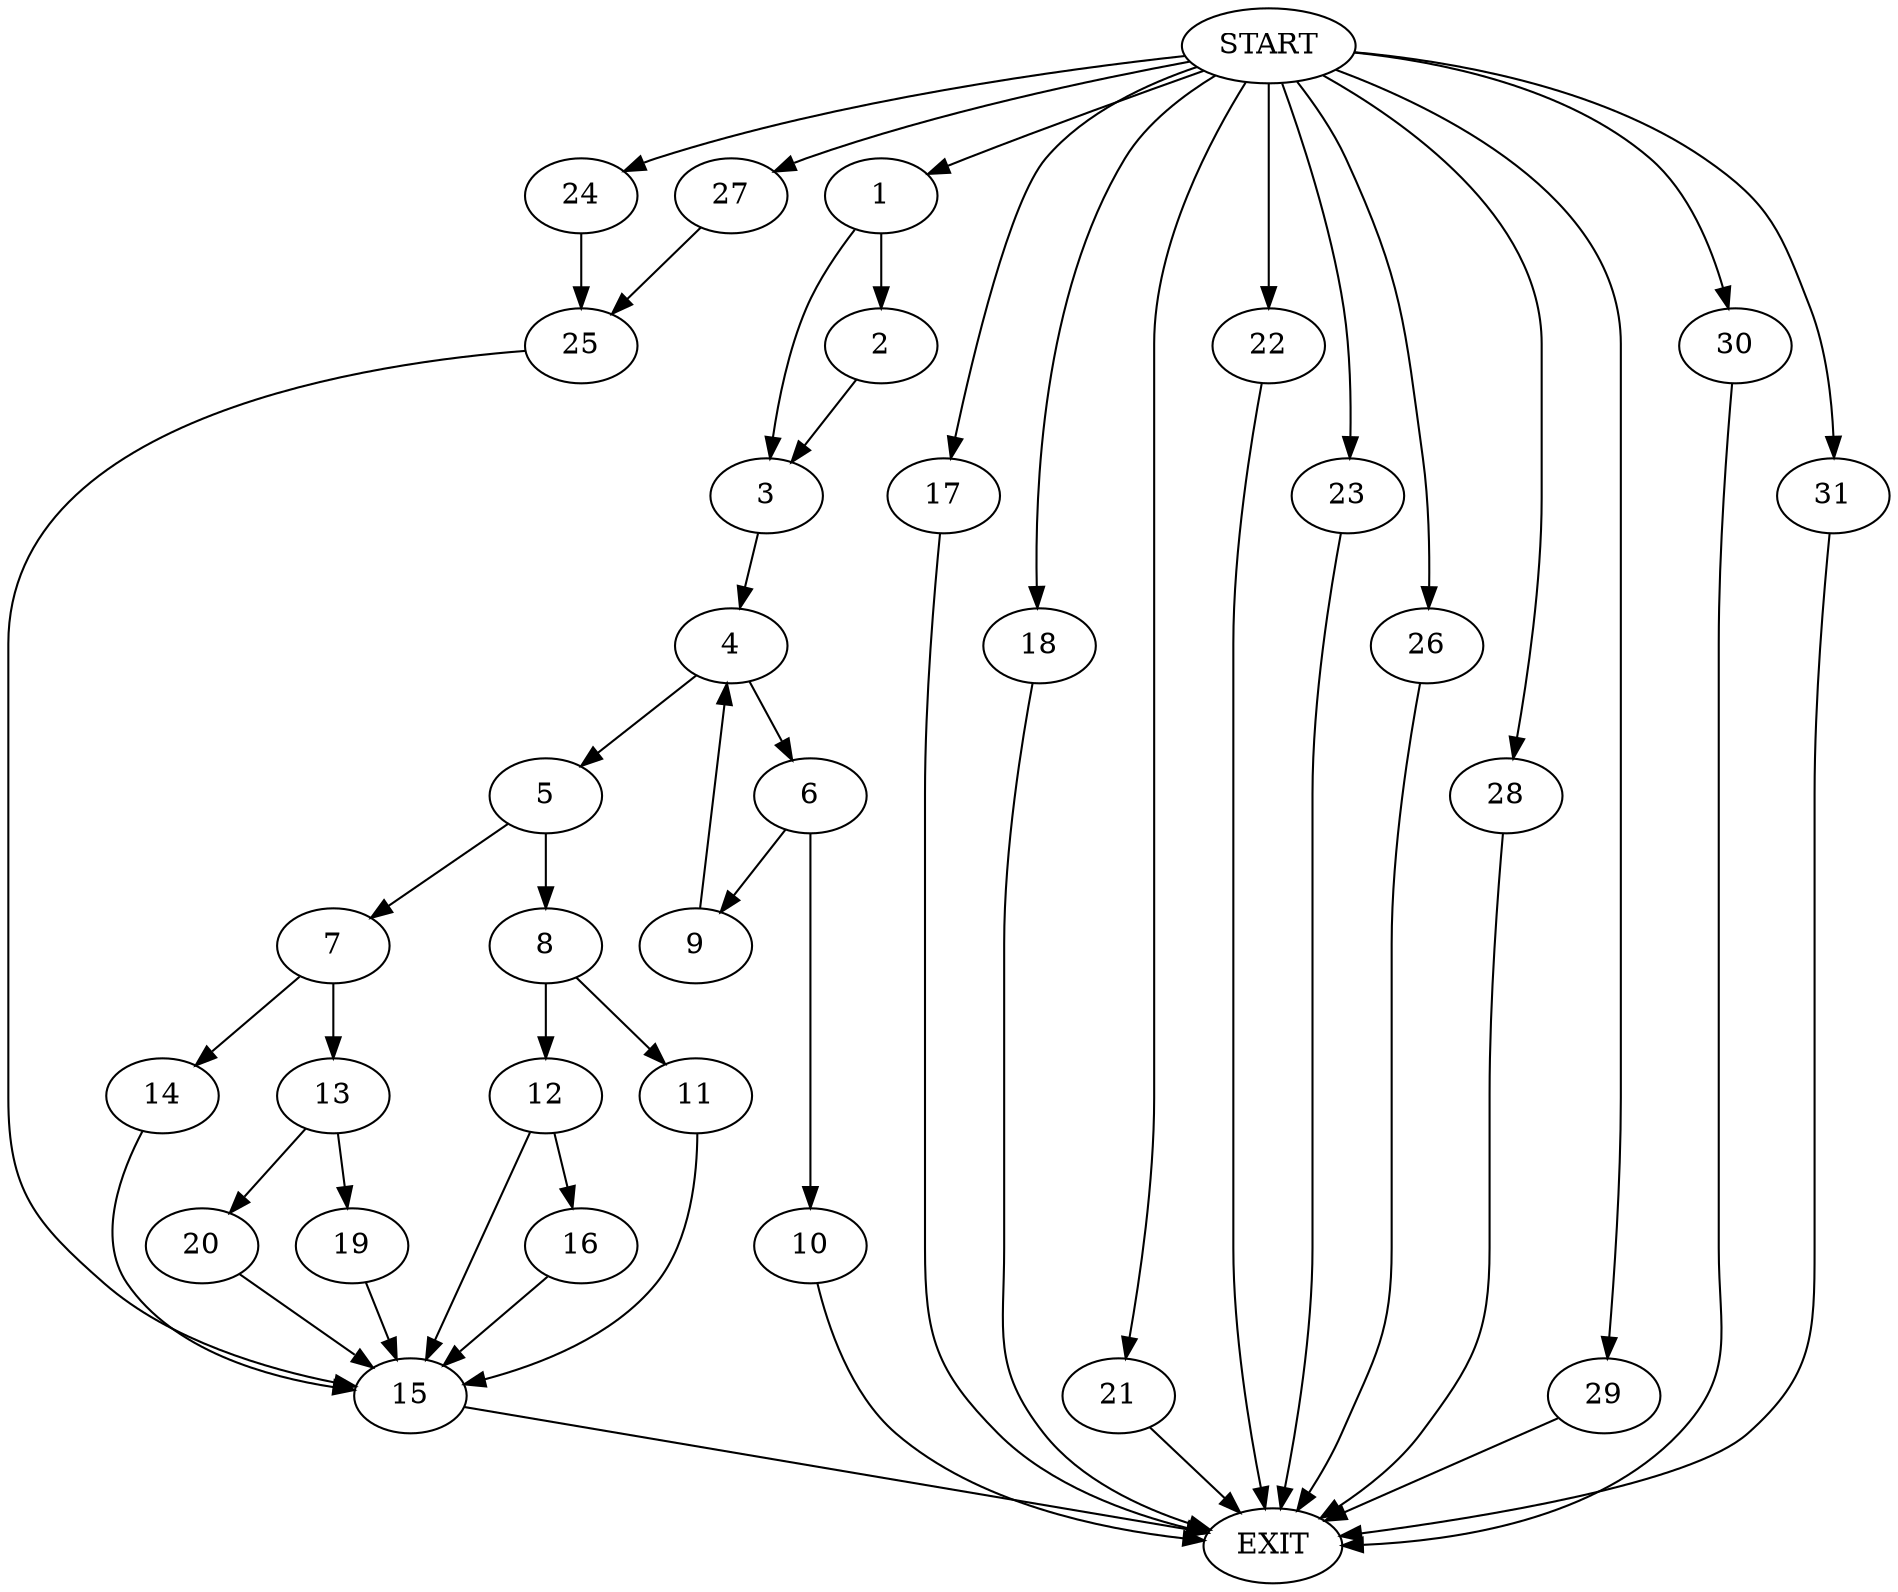 digraph {
0 [label="START"]
32 [label="EXIT"]
0 -> 1
1 -> 2
1 -> 3
2 -> 3
3 -> 4
4 -> 5
4 -> 6
5 -> 7
5 -> 8
6 -> 9
6 -> 10
10 -> 32
9 -> 4
8 -> 11
8 -> 12
7 -> 13
7 -> 14
11 -> 15
12 -> 16
12 -> 15
15 -> 32
0 -> 17
17 -> 32
16 -> 15
0 -> 18
18 -> 32
13 -> 19
13 -> 20
14 -> 15
19 -> 15
20 -> 15
0 -> 21
21 -> 32
0 -> 22
22 -> 32
0 -> 23
23 -> 32
0 -> 24
24 -> 25
25 -> 15
0 -> 26
26 -> 32
0 -> 27
27 -> 25
0 -> 28
28 -> 32
0 -> 29
29 -> 32
0 -> 30
30 -> 32
0 -> 31
31 -> 32
}
